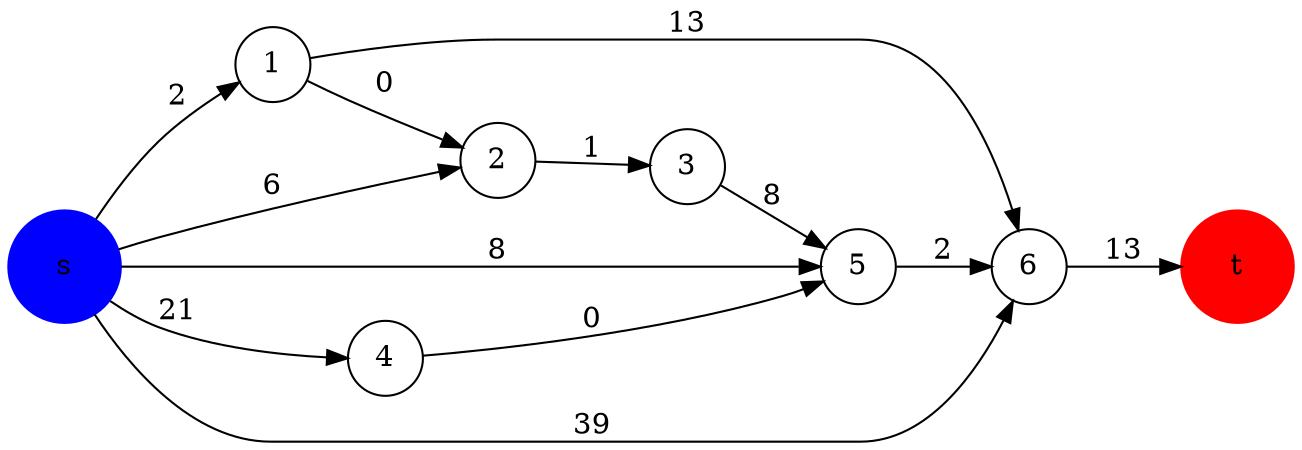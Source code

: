 digraph {
	graph [rankdir=LR, splines=true, nslimit=50, nslimit1=50]

	node [shape=circle]
	0 [
		fontsize = "14"
		fontname = "Times-Roman"
		fontcolor = "black"
		label = "s"
		shape = "circle"
		style = "filled"
		width = "0.75"
		color = "blue"
	]
	7 [
		fontsize = "14"
		fontname = "Times-Roman"
		fontcolor = "black"
		label = "t"
		shape = "circle"
		style = "filled"
		width = "0.75"
		color = "red"
	]
	0->1 [label="2"];
	0->2 [label="6"];
	0->5 [label="8"];
	0->4 [label="21"];
	0->6 [label="39"];
	1->2 [label="0"];
	1->6 [label="13"];
	2->3 [label="1"];
	3->5 [label="8"];
	4->5 [label="0"];
	5->6 [label="2"];
	6->7 [label="13"];
}
